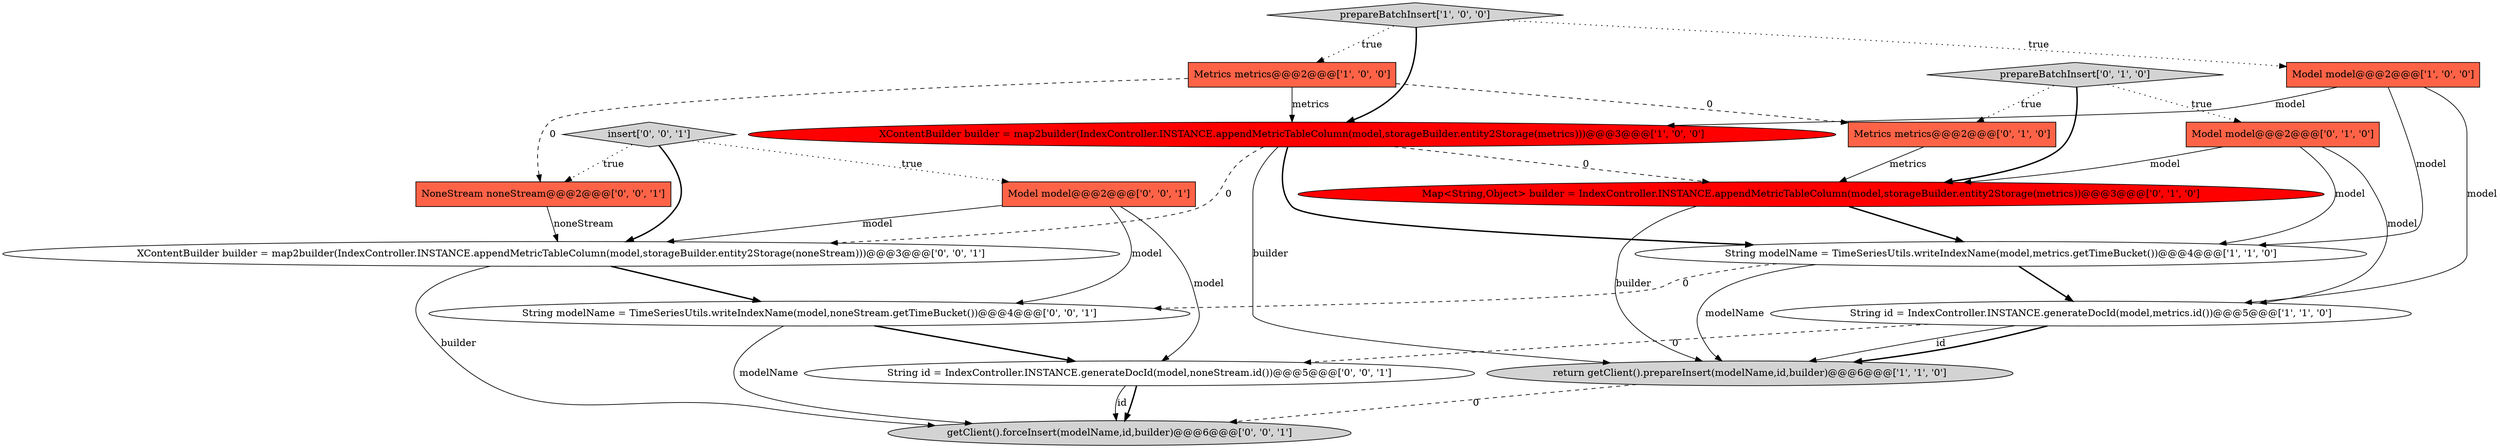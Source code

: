 digraph {
13 [style = filled, label = "Model model@@@2@@@['0', '0', '1']", fillcolor = tomato, shape = box image = "AAA0AAABBB3BBB"];
4 [style = filled, label = "Metrics metrics@@@2@@@['1', '0', '0']", fillcolor = tomato, shape = box image = "AAA1AAABBB1BBB"];
3 [style = filled, label = "XContentBuilder builder = map2builder(IndexController.INSTANCE.appendMetricTableColumn(model,storageBuilder.entity2Storage(metrics)))@@@3@@@['1', '0', '0']", fillcolor = red, shape = ellipse image = "AAA1AAABBB1BBB"];
12 [style = filled, label = "String id = IndexController.INSTANCE.generateDocId(model,noneStream.id())@@@5@@@['0', '0', '1']", fillcolor = white, shape = ellipse image = "AAA0AAABBB3BBB"];
15 [style = filled, label = "String modelName = TimeSeriesUtils.writeIndexName(model,noneStream.getTimeBucket())@@@4@@@['0', '0', '1']", fillcolor = white, shape = ellipse image = "AAA0AAABBB3BBB"];
10 [style = filled, label = "Map<String,Object> builder = IndexController.INSTANCE.appendMetricTableColumn(model,storageBuilder.entity2Storage(metrics))@@@3@@@['0', '1', '0']", fillcolor = red, shape = ellipse image = "AAA1AAABBB2BBB"];
17 [style = filled, label = "insert['0', '0', '1']", fillcolor = lightgray, shape = diamond image = "AAA0AAABBB3BBB"];
8 [style = filled, label = "prepareBatchInsert['0', '1', '0']", fillcolor = lightgray, shape = diamond image = "AAA0AAABBB2BBB"];
0 [style = filled, label = "Model model@@@2@@@['1', '0', '0']", fillcolor = tomato, shape = box image = "AAA0AAABBB1BBB"];
1 [style = filled, label = "String modelName = TimeSeriesUtils.writeIndexName(model,metrics.getTimeBucket())@@@4@@@['1', '1', '0']", fillcolor = white, shape = ellipse image = "AAA0AAABBB1BBB"];
11 [style = filled, label = "XContentBuilder builder = map2builder(IndexController.INSTANCE.appendMetricTableColumn(model,storageBuilder.entity2Storage(noneStream)))@@@3@@@['0', '0', '1']", fillcolor = white, shape = ellipse image = "AAA0AAABBB3BBB"];
2 [style = filled, label = "String id = IndexController.INSTANCE.generateDocId(model,metrics.id())@@@5@@@['1', '1', '0']", fillcolor = white, shape = ellipse image = "AAA0AAABBB1BBB"];
7 [style = filled, label = "Model model@@@2@@@['0', '1', '0']", fillcolor = tomato, shape = box image = "AAA0AAABBB2BBB"];
16 [style = filled, label = "getClient().forceInsert(modelName,id,builder)@@@6@@@['0', '0', '1']", fillcolor = lightgray, shape = ellipse image = "AAA0AAABBB3BBB"];
9 [style = filled, label = "Metrics metrics@@@2@@@['0', '1', '0']", fillcolor = tomato, shape = box image = "AAA1AAABBB2BBB"];
14 [style = filled, label = "NoneStream noneStream@@@2@@@['0', '0', '1']", fillcolor = tomato, shape = box image = "AAA0AAABBB3BBB"];
5 [style = filled, label = "return getClient().prepareInsert(modelName,id,builder)@@@6@@@['1', '1', '0']", fillcolor = lightgray, shape = ellipse image = "AAA0AAABBB1BBB"];
6 [style = filled, label = "prepareBatchInsert['1', '0', '0']", fillcolor = lightgray, shape = diamond image = "AAA0AAABBB1BBB"];
6->3 [style = bold, label=""];
9->10 [style = solid, label="metrics"];
8->10 [style = bold, label=""];
10->5 [style = solid, label="builder"];
3->1 [style = bold, label=""];
1->15 [style = dashed, label="0"];
17->14 [style = dotted, label="true"];
8->7 [style = dotted, label="true"];
0->3 [style = solid, label="model"];
7->2 [style = solid, label="model"];
7->1 [style = solid, label="model"];
12->16 [style = bold, label=""];
2->5 [style = solid, label="id"];
7->10 [style = solid, label="model"];
4->3 [style = solid, label="metrics"];
11->15 [style = bold, label=""];
13->11 [style = solid, label="model"];
0->2 [style = solid, label="model"];
5->16 [style = dashed, label="0"];
11->16 [style = solid, label="builder"];
4->9 [style = dashed, label="0"];
2->12 [style = dashed, label="0"];
1->5 [style = solid, label="modelName"];
6->4 [style = dotted, label="true"];
14->11 [style = solid, label="noneStream"];
15->16 [style = solid, label="modelName"];
4->14 [style = dashed, label="0"];
1->2 [style = bold, label=""];
15->12 [style = bold, label=""];
3->10 [style = dashed, label="0"];
6->0 [style = dotted, label="true"];
8->9 [style = dotted, label="true"];
0->1 [style = solid, label="model"];
3->11 [style = dashed, label="0"];
10->1 [style = bold, label=""];
17->13 [style = dotted, label="true"];
3->5 [style = solid, label="builder"];
12->16 [style = solid, label="id"];
13->15 [style = solid, label="model"];
2->5 [style = bold, label=""];
13->12 [style = solid, label="model"];
17->11 [style = bold, label=""];
}
